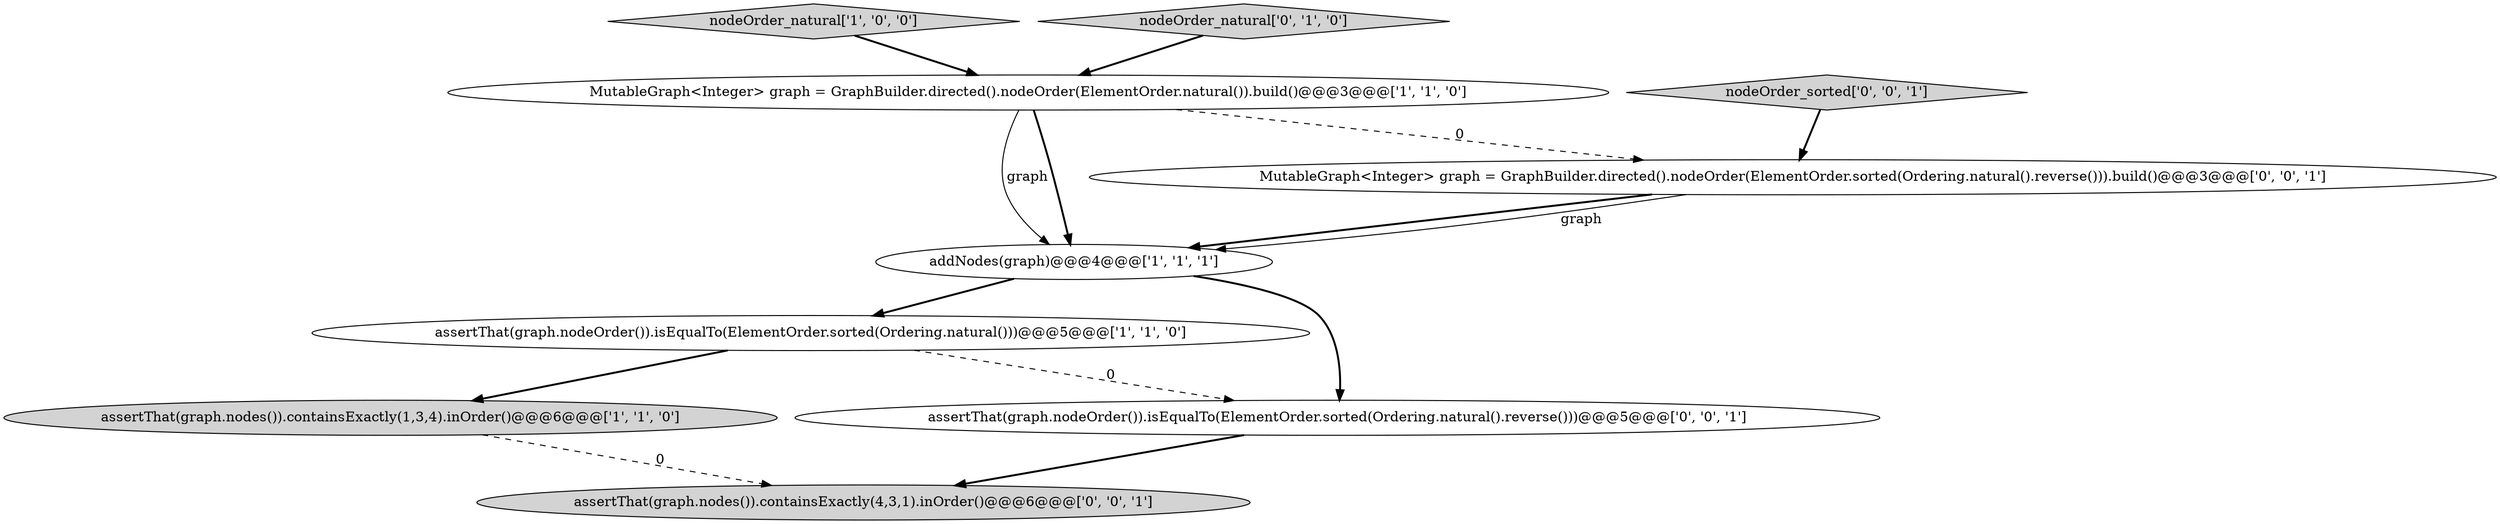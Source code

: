 digraph {
2 [style = filled, label = "nodeOrder_natural['1', '0', '0']", fillcolor = lightgray, shape = diamond image = "AAA0AAABBB1BBB"];
5 [style = filled, label = "nodeOrder_natural['0', '1', '0']", fillcolor = lightgray, shape = diamond image = "AAA0AAABBB2BBB"];
0 [style = filled, label = "assertThat(graph.nodeOrder()).isEqualTo(ElementOrder.sorted(Ordering.natural()))@@@5@@@['1', '1', '0']", fillcolor = white, shape = ellipse image = "AAA0AAABBB1BBB"];
7 [style = filled, label = "assertThat(graph.nodes()).containsExactly(4,3,1).inOrder()@@@6@@@['0', '0', '1']", fillcolor = lightgray, shape = ellipse image = "AAA0AAABBB3BBB"];
6 [style = filled, label = "MutableGraph<Integer> graph = GraphBuilder.directed().nodeOrder(ElementOrder.sorted(Ordering.natural().reverse())).build()@@@3@@@['0', '0', '1']", fillcolor = white, shape = ellipse image = "AAA0AAABBB3BBB"];
8 [style = filled, label = "nodeOrder_sorted['0', '0', '1']", fillcolor = lightgray, shape = diamond image = "AAA0AAABBB3BBB"];
1 [style = filled, label = "assertThat(graph.nodes()).containsExactly(1,3,4).inOrder()@@@6@@@['1', '1', '0']", fillcolor = lightgray, shape = ellipse image = "AAA0AAABBB1BBB"];
4 [style = filled, label = "addNodes(graph)@@@4@@@['1', '1', '1']", fillcolor = white, shape = ellipse image = "AAA0AAABBB1BBB"];
3 [style = filled, label = "MutableGraph<Integer> graph = GraphBuilder.directed().nodeOrder(ElementOrder.natural()).build()@@@3@@@['1', '1', '0']", fillcolor = white, shape = ellipse image = "AAA0AAABBB1BBB"];
9 [style = filled, label = "assertThat(graph.nodeOrder()).isEqualTo(ElementOrder.sorted(Ordering.natural().reverse()))@@@5@@@['0', '0', '1']", fillcolor = white, shape = ellipse image = "AAA0AAABBB3BBB"];
5->3 [style = bold, label=""];
4->9 [style = bold, label=""];
6->4 [style = bold, label=""];
8->6 [style = bold, label=""];
3->6 [style = dashed, label="0"];
0->9 [style = dashed, label="0"];
1->7 [style = dashed, label="0"];
9->7 [style = bold, label=""];
3->4 [style = solid, label="graph"];
0->1 [style = bold, label=""];
3->4 [style = bold, label=""];
2->3 [style = bold, label=""];
4->0 [style = bold, label=""];
6->4 [style = solid, label="graph"];
}
